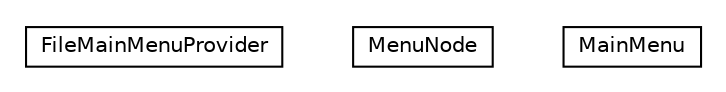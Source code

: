 #!/usr/local/bin/dot
#
# Class diagram 
# Generated by UMLGraph version R5_6-24-gf6e263 (http://www.umlgraph.org/)
#

digraph G {
	edge [fontname="Helvetica",fontsize=10,labelfontname="Helvetica",labelfontsize=10];
	node [fontname="Helvetica",fontsize=10,shape=plaintext];
	nodesep=0.25;
	ranksep=0.5;
	// org.universAAL.ui.dm.userInteraction.mainMenu.file.FileMainMenuProvider
	c1068456 [label=<<table title="org.universAAL.ui.dm.userInteraction.mainMenu.file.FileMainMenuProvider" border="0" cellborder="1" cellspacing="0" cellpadding="2" port="p" href="./FileMainMenuProvider.html">
		<tr><td><table border="0" cellspacing="0" cellpadding="1">
<tr><td align="center" balign="center"> FileMainMenuProvider </td></tr>
		</table></td></tr>
		</table>>, URL="./FileMainMenuProvider.html", fontname="Helvetica", fontcolor="black", fontsize=10.0];
	// org.universAAL.ui.dm.userInteraction.mainMenu.file.MenuNode
	c1068457 [label=<<table title="org.universAAL.ui.dm.userInteraction.mainMenu.file.MenuNode" border="0" cellborder="1" cellspacing="0" cellpadding="2" port="p" href="./MenuNode.html">
		<tr><td><table border="0" cellspacing="0" cellpadding="1">
<tr><td align="center" balign="center"> MenuNode </td></tr>
		</table></td></tr>
		</table>>, URL="./MenuNode.html", fontname="Helvetica", fontcolor="black", fontsize=10.0];
	// org.universAAL.ui.dm.userInteraction.mainMenu.file.MainMenu
	c1068458 [label=<<table title="org.universAAL.ui.dm.userInteraction.mainMenu.file.MainMenu" border="0" cellborder="1" cellspacing="0" cellpadding="2" port="p" href="./MainMenu.html">
		<tr><td><table border="0" cellspacing="0" cellpadding="1">
<tr><td align="center" balign="center"> MainMenu </td></tr>
		</table></td></tr>
		</table>>, URL="./MainMenu.html", fontname="Helvetica", fontcolor="black", fontsize=10.0];
}


